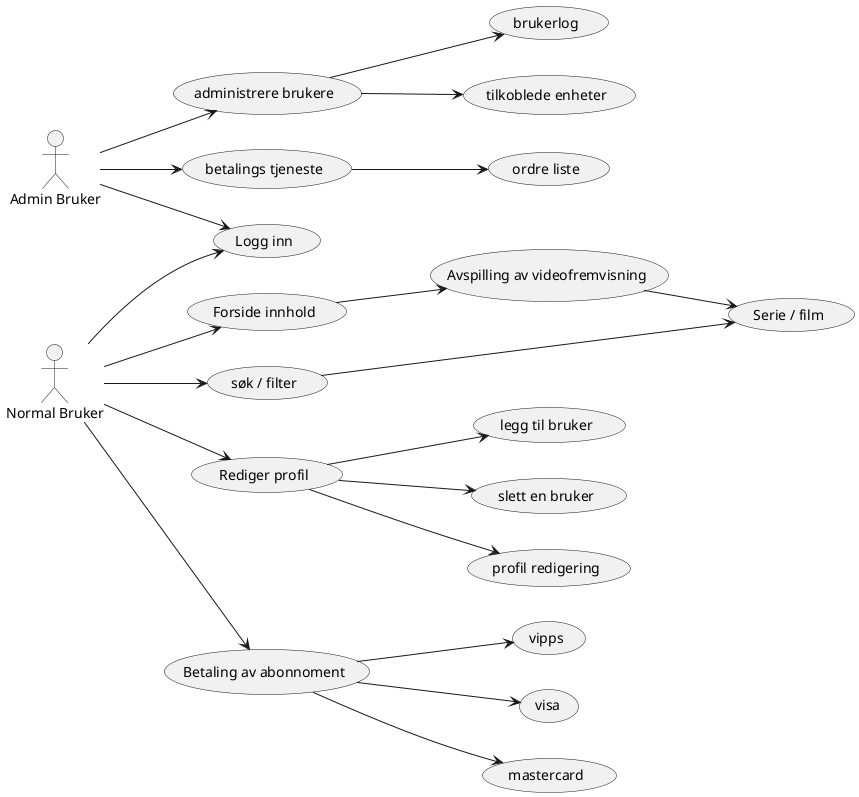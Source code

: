 @startuml

left to right direction
:Admin Bruker: as Admin
:Normal Bruker: as Bruker

Admin --> (administrere brukere)
(administrere brukere) --> (brukerlog)
(administrere brukere) --> (tilkoblede enheter)

Admin --> (betalings tjeneste)
(betalings tjeneste) --> (ordre liste)


Admin --> (Logg inn)
Bruker --> (Logg inn)

(Forside innhold) --> (Avspilling av videofremvisning)
Bruker --> (Forside innhold)
Bruker --> (søk / filter)
Bruker --> (Rediger profil)
(Rediger profil) --> (legg til bruker)
(Rediger profil) --> (slett en bruker)
(Rediger profil) --> (profil redigering)
(søk / filter) --> (Serie / film)
(Avspilling av videofremvisning) --> (Serie / film)

Bruker --> (Betaling av abonnoment)
(Betaling av abonnoment) --> (vipps)
(Betaling av abonnoment) --> (visa)
(Betaling av abonnoment) --> (mastercard)


@enduml